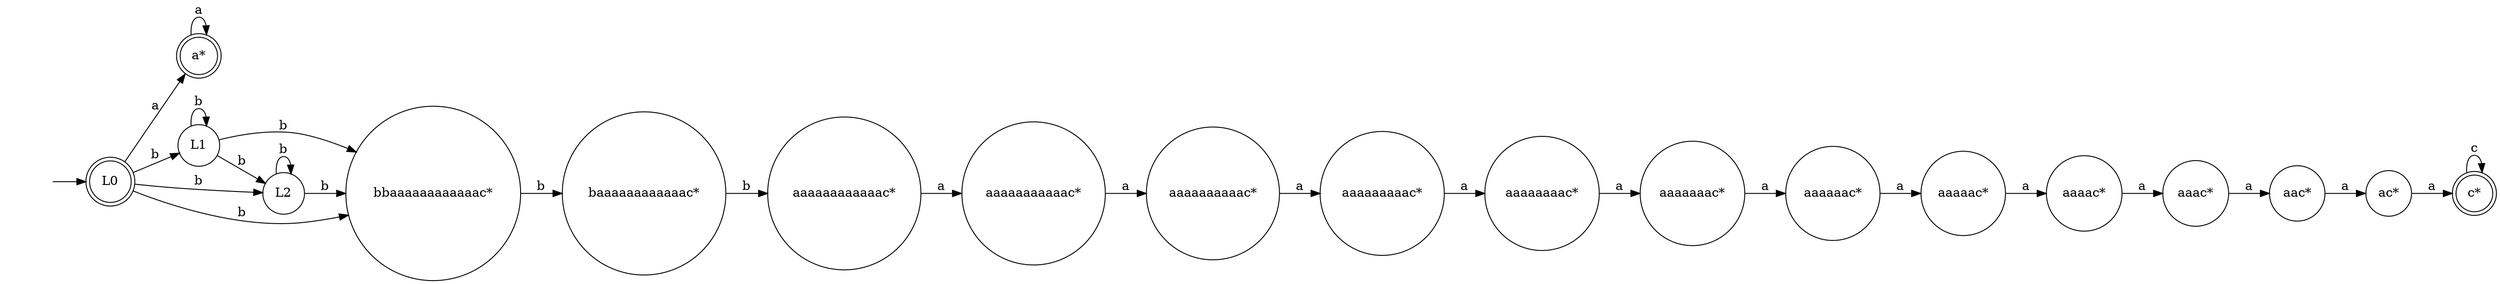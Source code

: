 digraph {
	rankdir = LR
	dummy [label = "", shape = none]
	0 [label = "L0", shape = doublecircle]
	1 [label = "a*", shape = doublecircle]
	2 [label = "L1", shape = circle]
	3 [label = "L2", shape = circle]
	4 [label = "bbaaaaaaaaaaaac*", shape = circle]
	5 [label = "baaaaaaaaaaaac*", shape = circle]
	6 [label = "aaaaaaaaaaaac*", shape = circle]
	7 [label = "aaaaaaaaaaac*", shape = circle]
	8 [label = "aaaaaaaaaac*", shape = circle]
	9 [label = "aaaaaaaaac*", shape = circle]
	10 [label = "aaaaaaaac*", shape = circle]
	11 [label = "aaaaaaac*", shape = circle]
	12 [label = "aaaaaac*", shape = circle]
	13 [label = "aaaaac*", shape = circle]
	14 [label = "aaaac*", shape = circle]
	15 [label = "aaac*", shape = circle]
	16 [label = "aac*", shape = circle]
	17 [label = "ac*", shape = circle]
	18 [label = "c*", shape = doublecircle]
	dummy -> 0
	0 -> 1 [label = "a"]
	0 -> 2 [label = "b"]
	0 -> 3 [label = "b"]
	0 -> 4 [label = "b"]
	1 -> 1 [label = "a"]
	2 -> 2 [label = "b"]
	2 -> 3 [label = "b"]
	2 -> 4 [label = "b"]
	3 -> 3 [label = "b"]
	3 -> 4 [label = "b"]
	4 -> 5 [label = "b"]
	5 -> 6 [label = "b"]
	6 -> 7 [label = "a"]
	7 -> 8 [label = "a"]
	8 -> 9 [label = "a"]
	9 -> 10 [label = "a"]
	10 -> 11 [label = "a"]
	11 -> 12 [label = "a"]
	12 -> 13 [label = "a"]
	13 -> 14 [label = "a"]
	14 -> 15 [label = "a"]
	15 -> 16 [label = "a"]
	16 -> 17 [label = "a"]
	17 -> 18 [label = "a"]
	18 -> 18 [label = "c"]
}

